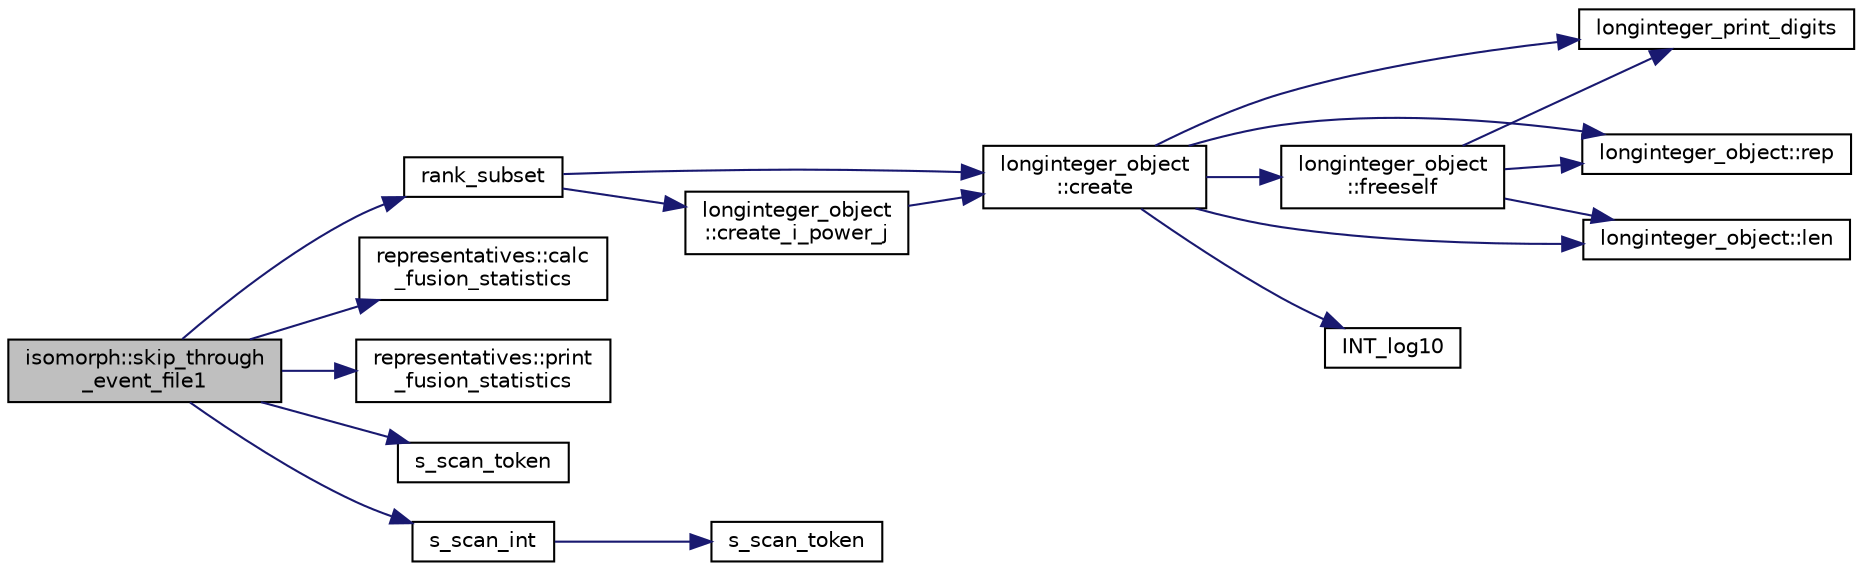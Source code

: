 digraph "isomorph::skip_through_event_file1"
{
  edge [fontname="Helvetica",fontsize="10",labelfontname="Helvetica",labelfontsize="10"];
  node [fontname="Helvetica",fontsize="10",shape=record];
  rankdir="LR";
  Node13089 [label="isomorph::skip_through\l_event_file1",height=0.2,width=0.4,color="black", fillcolor="grey75", style="filled", fontcolor="black"];
  Node13089 -> Node13090 [color="midnightblue",fontsize="10",style="solid",fontname="Helvetica"];
  Node13090 [label="rank_subset",height=0.2,width=0.4,color="black", fillcolor="white", style="filled",URL="$de/ded/test2_8_c.html#abf5de6698fa2a247092d09eb65dbec60"];
  Node13090 -> Node13091 [color="midnightblue",fontsize="10",style="solid",fontname="Helvetica"];
  Node13091 [label="longinteger_object\l::create",height=0.2,width=0.4,color="black", fillcolor="white", style="filled",URL="$dd/d7e/classlonginteger__object.html#a95d2eebc60849c3963a49298b1f498c2"];
  Node13091 -> Node13092 [color="midnightblue",fontsize="10",style="solid",fontname="Helvetica"];
  Node13092 [label="longinteger_object\l::freeself",height=0.2,width=0.4,color="black", fillcolor="white", style="filled",URL="$dd/d7e/classlonginteger__object.html#a06450f8c4795d81da6d680830ef958a1"];
  Node13092 -> Node13093 [color="midnightblue",fontsize="10",style="solid",fontname="Helvetica"];
  Node13093 [label="longinteger_print_digits",height=0.2,width=0.4,color="black", fillcolor="white", style="filled",URL="$de/dc5/algebra__and__number__theory_8h.html#ac2bac7b12f5b6440b8dad275cd7a157d"];
  Node13092 -> Node13094 [color="midnightblue",fontsize="10",style="solid",fontname="Helvetica"];
  Node13094 [label="longinteger_object::rep",height=0.2,width=0.4,color="black", fillcolor="white", style="filled",URL="$dd/d7e/classlonginteger__object.html#a3ecaf12738cc721d281c416503f241e2"];
  Node13092 -> Node13095 [color="midnightblue",fontsize="10",style="solid",fontname="Helvetica"];
  Node13095 [label="longinteger_object::len",height=0.2,width=0.4,color="black", fillcolor="white", style="filled",URL="$dd/d7e/classlonginteger__object.html#a0bfeae35be8a6fd44ed7f76413596ab1"];
  Node13091 -> Node13096 [color="midnightblue",fontsize="10",style="solid",fontname="Helvetica"];
  Node13096 [label="INT_log10",height=0.2,width=0.4,color="black", fillcolor="white", style="filled",URL="$de/dc5/algebra__and__number__theory_8h.html#a98bc0a6c562370a355165d2538dac250"];
  Node13091 -> Node13093 [color="midnightblue",fontsize="10",style="solid",fontname="Helvetica"];
  Node13091 -> Node13094 [color="midnightblue",fontsize="10",style="solid",fontname="Helvetica"];
  Node13091 -> Node13095 [color="midnightblue",fontsize="10",style="solid",fontname="Helvetica"];
  Node13090 -> Node13097 [color="midnightblue",fontsize="10",style="solid",fontname="Helvetica"];
  Node13097 [label="longinteger_object\l::create_i_power_j",height=0.2,width=0.4,color="black", fillcolor="white", style="filled",URL="$dd/d7e/classlonginteger__object.html#abd7f646a9077ab9a8c2754c221ae8e2a"];
  Node13097 -> Node13091 [color="midnightblue",fontsize="10",style="solid",fontname="Helvetica"];
  Node13089 -> Node13098 [color="midnightblue",fontsize="10",style="solid",fontname="Helvetica"];
  Node13098 [label="representatives::calc\l_fusion_statistics",height=0.2,width=0.4,color="black", fillcolor="white", style="filled",URL="$da/dc1/classrepresentatives.html#ac776d4e7be572086b4daed9addafe785"];
  Node13089 -> Node13099 [color="midnightblue",fontsize="10",style="solid",fontname="Helvetica"];
  Node13099 [label="representatives::print\l_fusion_statistics",height=0.2,width=0.4,color="black", fillcolor="white", style="filled",URL="$da/dc1/classrepresentatives.html#a9bdb780751cf68579922dba75250b2c5"];
  Node13089 -> Node13100 [color="midnightblue",fontsize="10",style="solid",fontname="Helvetica"];
  Node13100 [label="s_scan_token",height=0.2,width=0.4,color="black", fillcolor="white", style="filled",URL="$d5/db4/io__and__os_8h.html#a8d1a4ad92d09138f7a1a7e389469ed45"];
  Node13089 -> Node13101 [color="midnightblue",fontsize="10",style="solid",fontname="Helvetica"];
  Node13101 [label="s_scan_int",height=0.2,width=0.4,color="black", fillcolor="white", style="filled",URL="$d5/db4/io__and__os_8h.html#ab43cab8ae063700a2fc82113b69eea5f"];
  Node13101 -> Node13102 [color="midnightblue",fontsize="10",style="solid",fontname="Helvetica"];
  Node13102 [label="s_scan_token",height=0.2,width=0.4,color="black", fillcolor="white", style="filled",URL="$d4/d74/util_8_c.html#a8d1a4ad92d09138f7a1a7e389469ed45"];
}
